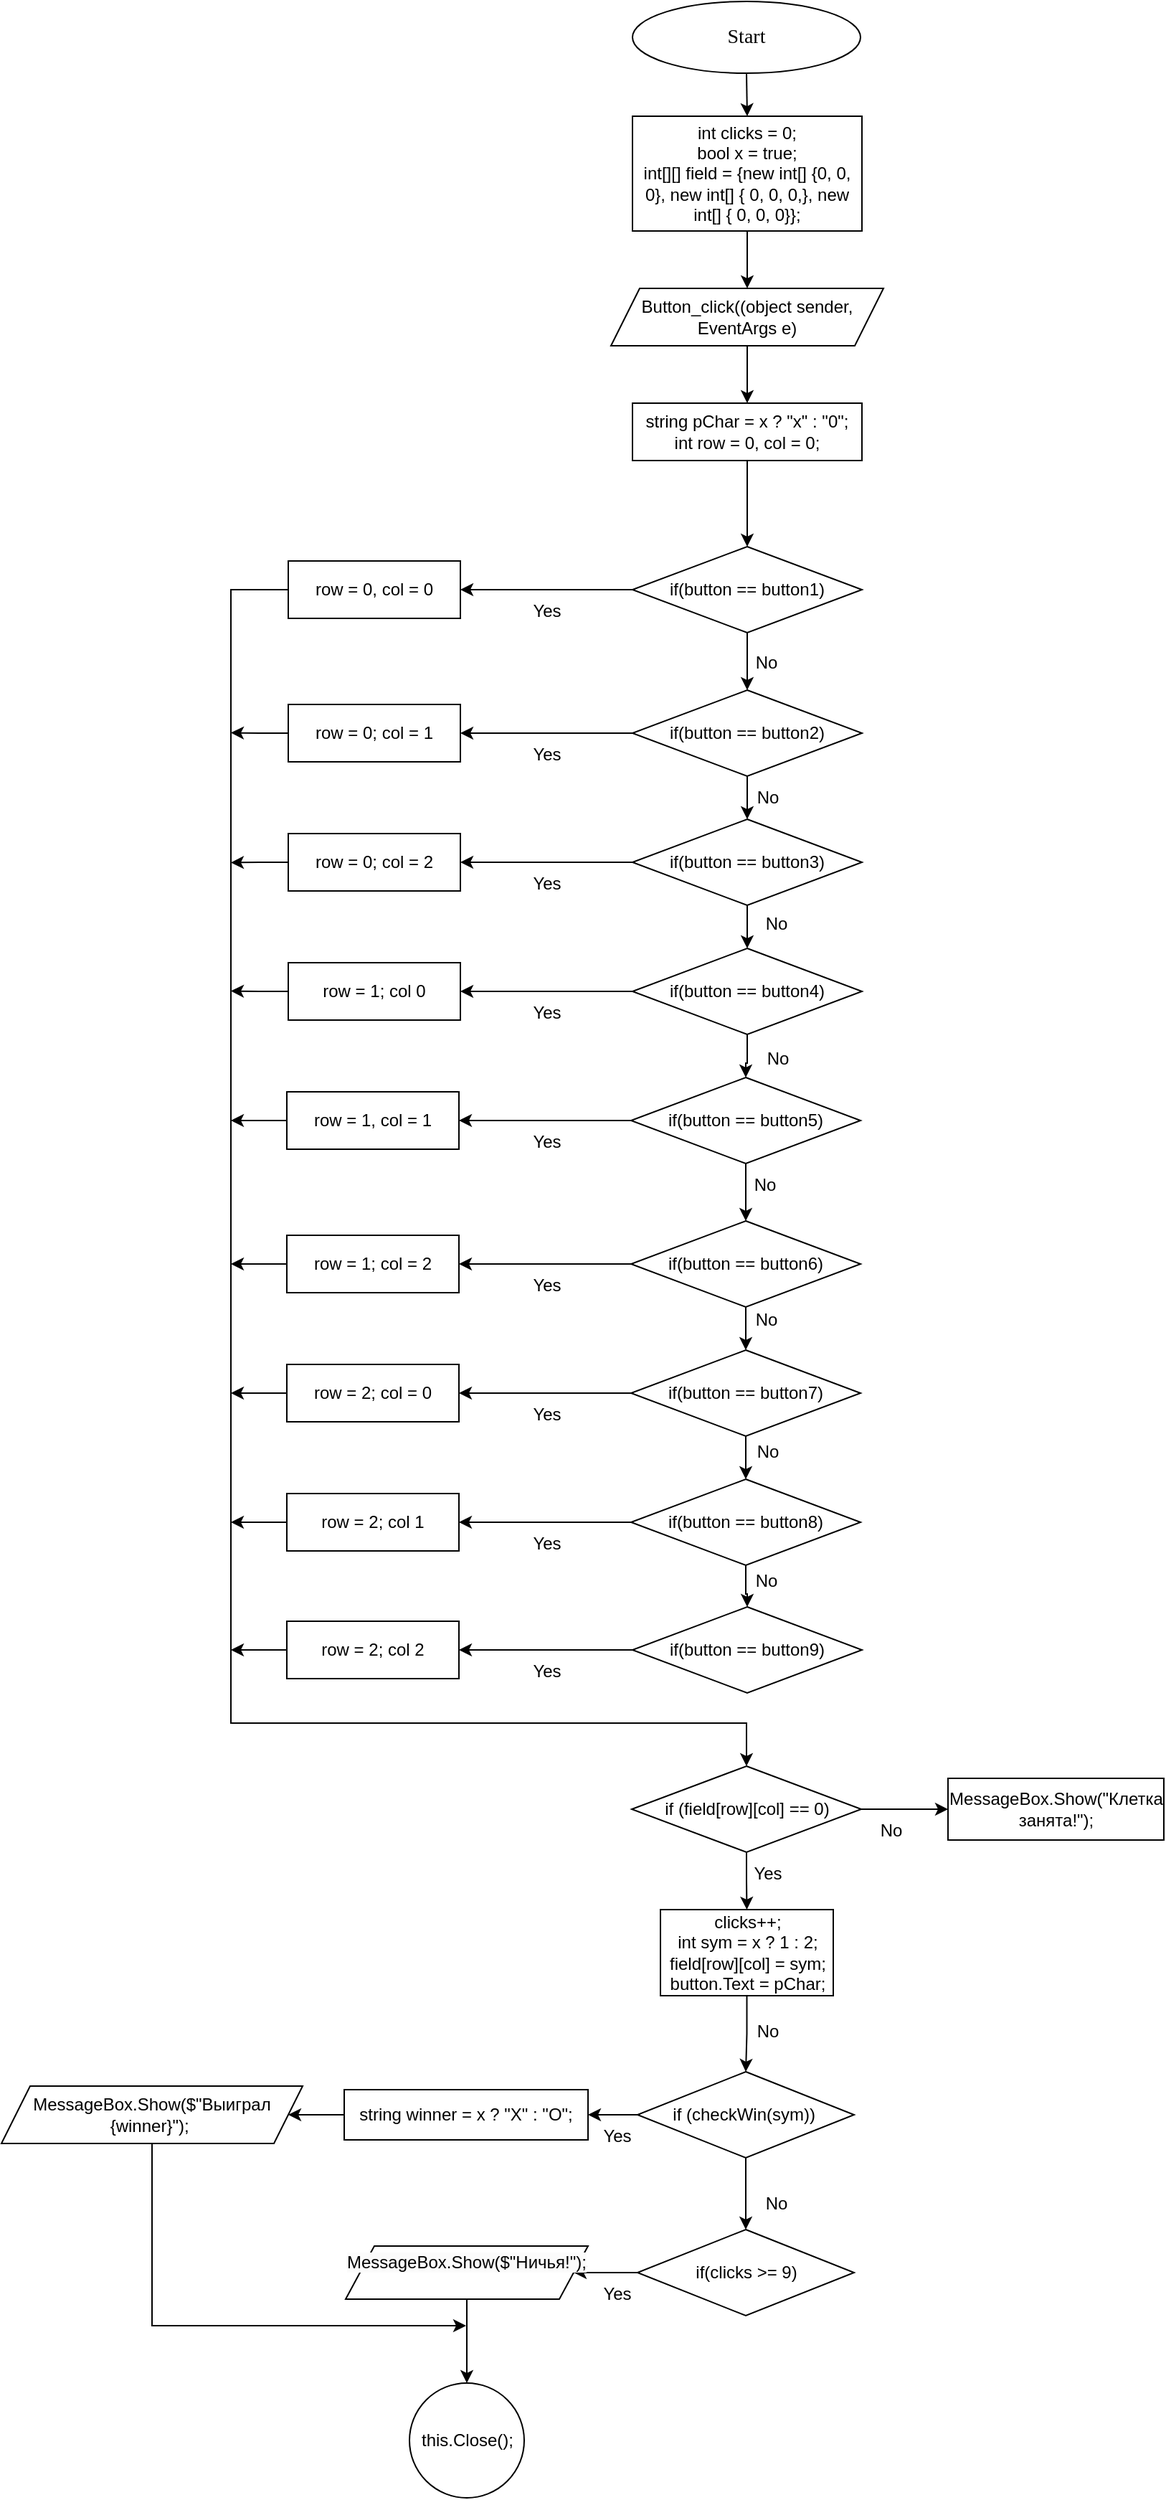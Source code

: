 <mxfile version="24.6.0" type="device" pages="2">
  <diagram name="Страница — 1" id="_RDCov5rEH1-LwprY0tL">
    <mxGraphModel dx="3695" dy="1492" grid="1" gridSize="10" guides="1" tooltips="1" connect="1" arrows="1" fold="1" page="1" pageScale="1" pageWidth="827" pageHeight="1169" math="0" shadow="0">
      <root>
        <mxCell id="0" />
        <mxCell id="1" parent="0" />
        <mxCell id="oMAM18-uDW2F7DXBEvVu-2" value="&lt;font face=&quot;Verdana&quot; style=&quot;font-size: 14px;&quot;&gt;Start&lt;/font&gt;" style="ellipse;whiteSpace=wrap;html=1;" vertex="1" parent="1">
          <mxGeometry x="20" y="180" width="159" height="50" as="geometry" />
        </mxCell>
        <mxCell id="oMAM18-uDW2F7DXBEvVu-10" value="" style="endArrow=classic;html=1;rounded=0;exitX=0.5;exitY=1;exitDx=0;exitDy=0;" edge="1" parent="1" source="oMAM18-uDW2F7DXBEvVu-2">
          <mxGeometry width="50" height="50" relative="1" as="geometry">
            <mxPoint x="90" y="460" as="sourcePoint" />
            <mxPoint x="100" y="260" as="targetPoint" />
          </mxGeometry>
        </mxCell>
        <mxCell id="oMAM18-uDW2F7DXBEvVu-13" value="" style="edgeStyle=orthogonalEdgeStyle;rounded=0;orthogonalLoop=1;jettySize=auto;html=1;" edge="1" parent="1" source="oMAM18-uDW2F7DXBEvVu-11" target="oMAM18-uDW2F7DXBEvVu-12">
          <mxGeometry relative="1" as="geometry" />
        </mxCell>
        <mxCell id="oMAM18-uDW2F7DXBEvVu-11" value="int clicks = 0;&lt;div&gt;bool x = true;&lt;/div&gt;&lt;div&gt;int[][] field = {new int[] {0, 0, 0}, new int[] { 0, 0, 0,}, new int[] { 0, 0, 0}};&lt;/div&gt;" style="rounded=0;whiteSpace=wrap;html=1;" vertex="1" parent="1">
          <mxGeometry x="20" y="260" width="160" height="80" as="geometry" />
        </mxCell>
        <mxCell id="oMAM18-uDW2F7DXBEvVu-21" value="" style="edgeStyle=orthogonalEdgeStyle;rounded=0;orthogonalLoop=1;jettySize=auto;html=1;" edge="1" parent="1" source="oMAM18-uDW2F7DXBEvVu-12" target="oMAM18-uDW2F7DXBEvVu-20">
          <mxGeometry relative="1" as="geometry" />
        </mxCell>
        <mxCell id="oMAM18-uDW2F7DXBEvVu-12" value="Button_click((object sender, EventArgs e)" style="shape=parallelogram;perimeter=parallelogramPerimeter;whiteSpace=wrap;html=1;fixedSize=1;rounded=0;" vertex="1" parent="1">
          <mxGeometry x="5" y="380" width="190" height="40" as="geometry" />
        </mxCell>
        <mxCell id="oMAM18-uDW2F7DXBEvVu-17" value="" style="edgeStyle=orthogonalEdgeStyle;rounded=0;orthogonalLoop=1;jettySize=auto;html=1;" edge="1" parent="1" source="oMAM18-uDW2F7DXBEvVu-14" target="oMAM18-uDW2F7DXBEvVu-16">
          <mxGeometry relative="1" as="geometry" />
        </mxCell>
        <mxCell id="oMAM18-uDW2F7DXBEvVu-24" value="" style="edgeStyle=orthogonalEdgeStyle;rounded=0;orthogonalLoop=1;jettySize=auto;html=1;" edge="1" parent="1" source="oMAM18-uDW2F7DXBEvVu-14" target="oMAM18-uDW2F7DXBEvVu-23">
          <mxGeometry relative="1" as="geometry" />
        </mxCell>
        <mxCell id="oMAM18-uDW2F7DXBEvVu-14" value="if(button == button1)" style="rhombus;whiteSpace=wrap;html=1;rounded=0;" vertex="1" parent="1">
          <mxGeometry x="20" y="560" width="160" height="60" as="geometry" />
        </mxCell>
        <mxCell id="oMAM18-uDW2F7DXBEvVu-16" value="row = 0, col = 0" style="whiteSpace=wrap;html=1;rounded=0;" vertex="1" parent="1">
          <mxGeometry x="-220" y="570" width="120" height="40" as="geometry" />
        </mxCell>
        <mxCell id="oMAM18-uDW2F7DXBEvVu-22" value="" style="edgeStyle=orthogonalEdgeStyle;rounded=0;orthogonalLoop=1;jettySize=auto;html=1;" edge="1" parent="1" source="oMAM18-uDW2F7DXBEvVu-20" target="oMAM18-uDW2F7DXBEvVu-14">
          <mxGeometry relative="1" as="geometry" />
        </mxCell>
        <mxCell id="oMAM18-uDW2F7DXBEvVu-20" value="string pChar = x ? &quot;x&quot; : &quot;0&quot;;&lt;div&gt;int row = 0, col = 0;&lt;/div&gt;" style="whiteSpace=wrap;html=1;rounded=0;" vertex="1" parent="1">
          <mxGeometry x="20" y="460" width="160" height="40" as="geometry" />
        </mxCell>
        <mxCell id="oMAM18-uDW2F7DXBEvVu-26" value="" style="edgeStyle=orthogonalEdgeStyle;rounded=0;orthogonalLoop=1;jettySize=auto;html=1;" edge="1" parent="1" source="oMAM18-uDW2F7DXBEvVu-23" target="oMAM18-uDW2F7DXBEvVu-25">
          <mxGeometry relative="1" as="geometry" />
        </mxCell>
        <mxCell id="oMAM18-uDW2F7DXBEvVu-28" value="" style="edgeStyle=orthogonalEdgeStyle;rounded=0;orthogonalLoop=1;jettySize=auto;html=1;" edge="1" parent="1" source="oMAM18-uDW2F7DXBEvVu-23" target="oMAM18-uDW2F7DXBEvVu-27">
          <mxGeometry relative="1" as="geometry" />
        </mxCell>
        <mxCell id="oMAM18-uDW2F7DXBEvVu-23" value="if(button == button2)" style="rhombus;whiteSpace=wrap;html=1;rounded=0;" vertex="1" parent="1">
          <mxGeometry x="20" y="660" width="160" height="60" as="geometry" />
        </mxCell>
        <mxCell id="oMAM18-uDW2F7DXBEvVu-107" style="edgeStyle=orthogonalEdgeStyle;rounded=0;orthogonalLoop=1;jettySize=auto;html=1;exitX=0;exitY=0.5;exitDx=0;exitDy=0;fontFamily=Helvetica;fontSize=12;fontColor=default;" edge="1" parent="1" source="oMAM18-uDW2F7DXBEvVu-25">
          <mxGeometry relative="1" as="geometry">
            <mxPoint x="-260" y="689.737" as="targetPoint" />
          </mxGeometry>
        </mxCell>
        <mxCell id="oMAM18-uDW2F7DXBEvVu-25" value="row = 0; col = 1" style="whiteSpace=wrap;html=1;rounded=0;" vertex="1" parent="1">
          <mxGeometry x="-220" y="670" width="120" height="40" as="geometry" />
        </mxCell>
        <mxCell id="oMAM18-uDW2F7DXBEvVu-30" value="" style="edgeStyle=orthogonalEdgeStyle;rounded=0;orthogonalLoop=1;jettySize=auto;html=1;" edge="1" parent="1" source="oMAM18-uDW2F7DXBEvVu-27" target="oMAM18-uDW2F7DXBEvVu-29">
          <mxGeometry relative="1" as="geometry" />
        </mxCell>
        <mxCell id="oMAM18-uDW2F7DXBEvVu-32" value="" style="edgeStyle=orthogonalEdgeStyle;rounded=0;orthogonalLoop=1;jettySize=auto;html=1;fontFamily=Helvetica;fontSize=12;fontColor=default;" edge="1" parent="1" source="oMAM18-uDW2F7DXBEvVu-27" target="oMAM18-uDW2F7DXBEvVu-31">
          <mxGeometry relative="1" as="geometry" />
        </mxCell>
        <mxCell id="oMAM18-uDW2F7DXBEvVu-27" value="if(button == button3)" style="rhombus;whiteSpace=wrap;html=1;rounded=0;" vertex="1" parent="1">
          <mxGeometry x="20" y="750" width="160" height="60" as="geometry" />
        </mxCell>
        <mxCell id="oMAM18-uDW2F7DXBEvVu-108" style="edgeStyle=orthogonalEdgeStyle;rounded=0;orthogonalLoop=1;jettySize=auto;html=1;exitX=0;exitY=0.5;exitDx=0;exitDy=0;fontFamily=Helvetica;fontSize=12;fontColor=default;" edge="1" parent="1" source="oMAM18-uDW2F7DXBEvVu-29">
          <mxGeometry relative="1" as="geometry">
            <mxPoint x="-260" y="780.263" as="targetPoint" />
          </mxGeometry>
        </mxCell>
        <mxCell id="oMAM18-uDW2F7DXBEvVu-29" value="row = 0; col = 2" style="whiteSpace=wrap;html=1;rounded=0;" vertex="1" parent="1">
          <mxGeometry x="-220" y="760" width="120" height="40" as="geometry" />
        </mxCell>
        <mxCell id="oMAM18-uDW2F7DXBEvVu-34" value="" style="edgeStyle=orthogonalEdgeStyle;rounded=0;orthogonalLoop=1;jettySize=auto;html=1;fontFamily=Helvetica;fontSize=12;fontColor=default;" edge="1" parent="1" source="oMAM18-uDW2F7DXBEvVu-31" target="oMAM18-uDW2F7DXBEvVu-33">
          <mxGeometry relative="1" as="geometry" />
        </mxCell>
        <mxCell id="oMAM18-uDW2F7DXBEvVu-50" value="" style="edgeStyle=orthogonalEdgeStyle;rounded=0;orthogonalLoop=1;jettySize=auto;html=1;fontFamily=Helvetica;fontSize=12;fontColor=default;" edge="1" parent="1" source="oMAM18-uDW2F7DXBEvVu-31" target="oMAM18-uDW2F7DXBEvVu-37">
          <mxGeometry relative="1" as="geometry" />
        </mxCell>
        <mxCell id="oMAM18-uDW2F7DXBEvVu-31" value="if(button == button4)" style="rhombus;whiteSpace=wrap;html=1;rounded=0;" vertex="1" parent="1">
          <mxGeometry x="20" y="840" width="160" height="60" as="geometry" />
        </mxCell>
        <mxCell id="oMAM18-uDW2F7DXBEvVu-109" style="edgeStyle=orthogonalEdgeStyle;rounded=0;orthogonalLoop=1;jettySize=auto;html=1;exitX=0;exitY=0.5;exitDx=0;exitDy=0;fontFamily=Helvetica;fontSize=12;fontColor=default;" edge="1" parent="1" source="oMAM18-uDW2F7DXBEvVu-33">
          <mxGeometry relative="1" as="geometry">
            <mxPoint x="-260" y="869.737" as="targetPoint" />
          </mxGeometry>
        </mxCell>
        <mxCell id="oMAM18-uDW2F7DXBEvVu-33" value="row = 1; col 0" style="whiteSpace=wrap;html=1;rounded=0;" vertex="1" parent="1">
          <mxGeometry x="-220" y="850" width="120" height="40" as="geometry" />
        </mxCell>
        <mxCell id="oMAM18-uDW2F7DXBEvVu-35" value="" style="edgeStyle=orthogonalEdgeStyle;rounded=0;orthogonalLoop=1;jettySize=auto;html=1;" edge="1" parent="1" source="oMAM18-uDW2F7DXBEvVu-37" target="oMAM18-uDW2F7DXBEvVu-38">
          <mxGeometry relative="1" as="geometry" />
        </mxCell>
        <mxCell id="oMAM18-uDW2F7DXBEvVu-36" value="" style="edgeStyle=orthogonalEdgeStyle;rounded=0;orthogonalLoop=1;jettySize=auto;html=1;" edge="1" parent="1" source="oMAM18-uDW2F7DXBEvVu-37" target="oMAM18-uDW2F7DXBEvVu-41">
          <mxGeometry relative="1" as="geometry" />
        </mxCell>
        <mxCell id="oMAM18-uDW2F7DXBEvVu-37" value="if(button == button5)" style="rhombus;whiteSpace=wrap;html=1;rounded=0;" vertex="1" parent="1">
          <mxGeometry x="19" y="930" width="160" height="60" as="geometry" />
        </mxCell>
        <mxCell id="oMAM18-uDW2F7DXBEvVu-110" style="edgeStyle=orthogonalEdgeStyle;rounded=0;orthogonalLoop=1;jettySize=auto;html=1;exitX=0;exitY=0.5;exitDx=0;exitDy=0;fontFamily=Helvetica;fontSize=12;fontColor=default;" edge="1" parent="1" source="oMAM18-uDW2F7DXBEvVu-38">
          <mxGeometry relative="1" as="geometry">
            <mxPoint x="-260" y="960.263" as="targetPoint" />
          </mxGeometry>
        </mxCell>
        <mxCell id="oMAM18-uDW2F7DXBEvVu-38" value="row = 1, col = 1" style="whiteSpace=wrap;html=1;rounded=0;" vertex="1" parent="1">
          <mxGeometry x="-221" y="940" width="120" height="40" as="geometry" />
        </mxCell>
        <mxCell id="oMAM18-uDW2F7DXBEvVu-39" value="" style="edgeStyle=orthogonalEdgeStyle;rounded=0;orthogonalLoop=1;jettySize=auto;html=1;" edge="1" parent="1" source="oMAM18-uDW2F7DXBEvVu-41" target="oMAM18-uDW2F7DXBEvVu-42">
          <mxGeometry relative="1" as="geometry" />
        </mxCell>
        <mxCell id="oMAM18-uDW2F7DXBEvVu-40" value="" style="edgeStyle=orthogonalEdgeStyle;rounded=0;orthogonalLoop=1;jettySize=auto;html=1;" edge="1" parent="1" source="oMAM18-uDW2F7DXBEvVu-41" target="oMAM18-uDW2F7DXBEvVu-45">
          <mxGeometry relative="1" as="geometry" />
        </mxCell>
        <mxCell id="oMAM18-uDW2F7DXBEvVu-41" value="if(button == button6)" style="rhombus;whiteSpace=wrap;html=1;rounded=0;" vertex="1" parent="1">
          <mxGeometry x="19" y="1030" width="160" height="60" as="geometry" />
        </mxCell>
        <mxCell id="oMAM18-uDW2F7DXBEvVu-111" style="edgeStyle=orthogonalEdgeStyle;rounded=0;orthogonalLoop=1;jettySize=auto;html=1;exitX=0;exitY=0.5;exitDx=0;exitDy=0;fontFamily=Helvetica;fontSize=12;fontColor=default;" edge="1" parent="1" source="oMAM18-uDW2F7DXBEvVu-42">
          <mxGeometry relative="1" as="geometry">
            <mxPoint x="-260" y="1060.263" as="targetPoint" />
          </mxGeometry>
        </mxCell>
        <mxCell id="oMAM18-uDW2F7DXBEvVu-42" value="row = 1; col = 2" style="whiteSpace=wrap;html=1;rounded=0;" vertex="1" parent="1">
          <mxGeometry x="-221" y="1040" width="120" height="40" as="geometry" />
        </mxCell>
        <mxCell id="oMAM18-uDW2F7DXBEvVu-43" value="" style="edgeStyle=orthogonalEdgeStyle;rounded=0;orthogonalLoop=1;jettySize=auto;html=1;" edge="1" parent="1" source="oMAM18-uDW2F7DXBEvVu-45" target="oMAM18-uDW2F7DXBEvVu-46">
          <mxGeometry relative="1" as="geometry" />
        </mxCell>
        <mxCell id="oMAM18-uDW2F7DXBEvVu-44" value="" style="edgeStyle=orthogonalEdgeStyle;rounded=0;orthogonalLoop=1;jettySize=auto;html=1;fontFamily=Helvetica;fontSize=12;fontColor=default;" edge="1" parent="1" source="oMAM18-uDW2F7DXBEvVu-45" target="oMAM18-uDW2F7DXBEvVu-48">
          <mxGeometry relative="1" as="geometry" />
        </mxCell>
        <mxCell id="oMAM18-uDW2F7DXBEvVu-45" value="if(button == button7)" style="rhombus;whiteSpace=wrap;html=1;rounded=0;" vertex="1" parent="1">
          <mxGeometry x="19" y="1120" width="160" height="60" as="geometry" />
        </mxCell>
        <mxCell id="oMAM18-uDW2F7DXBEvVu-112" style="edgeStyle=orthogonalEdgeStyle;rounded=0;orthogonalLoop=1;jettySize=auto;html=1;exitX=0;exitY=0.5;exitDx=0;exitDy=0;fontFamily=Helvetica;fontSize=12;fontColor=default;" edge="1" parent="1" source="oMAM18-uDW2F7DXBEvVu-46">
          <mxGeometry relative="1" as="geometry">
            <mxPoint x="-260" y="1149.737" as="targetPoint" />
          </mxGeometry>
        </mxCell>
        <mxCell id="oMAM18-uDW2F7DXBEvVu-46" value="row = 2; col = 0" style="whiteSpace=wrap;html=1;rounded=0;" vertex="1" parent="1">
          <mxGeometry x="-221" y="1130" width="120" height="40" as="geometry" />
        </mxCell>
        <mxCell id="oMAM18-uDW2F7DXBEvVu-47" value="" style="edgeStyle=orthogonalEdgeStyle;rounded=0;orthogonalLoop=1;jettySize=auto;html=1;fontFamily=Helvetica;fontSize=12;fontColor=default;" edge="1" parent="1" source="oMAM18-uDW2F7DXBEvVu-48" target="oMAM18-uDW2F7DXBEvVu-49">
          <mxGeometry relative="1" as="geometry" />
        </mxCell>
        <mxCell id="oMAM18-uDW2F7DXBEvVu-54" value="" style="edgeStyle=orthogonalEdgeStyle;rounded=0;orthogonalLoop=1;jettySize=auto;html=1;fontFamily=Helvetica;fontSize=12;fontColor=default;" edge="1" parent="1" source="oMAM18-uDW2F7DXBEvVu-48" target="oMAM18-uDW2F7DXBEvVu-52">
          <mxGeometry relative="1" as="geometry" />
        </mxCell>
        <mxCell id="oMAM18-uDW2F7DXBEvVu-48" value="if(button == button8)" style="rhombus;whiteSpace=wrap;html=1;rounded=0;" vertex="1" parent="1">
          <mxGeometry x="19" y="1210" width="160" height="60" as="geometry" />
        </mxCell>
        <mxCell id="oMAM18-uDW2F7DXBEvVu-113" style="edgeStyle=orthogonalEdgeStyle;rounded=0;orthogonalLoop=1;jettySize=auto;html=1;exitX=0;exitY=0.5;exitDx=0;exitDy=0;fontFamily=Helvetica;fontSize=12;fontColor=default;" edge="1" parent="1" source="oMAM18-uDW2F7DXBEvVu-49">
          <mxGeometry relative="1" as="geometry">
            <mxPoint x="-260" y="1240.263" as="targetPoint" />
          </mxGeometry>
        </mxCell>
        <mxCell id="oMAM18-uDW2F7DXBEvVu-49" value="row = 2; col 1" style="whiteSpace=wrap;html=1;rounded=0;" vertex="1" parent="1">
          <mxGeometry x="-221" y="1220" width="120" height="40" as="geometry" />
        </mxCell>
        <mxCell id="oMAM18-uDW2F7DXBEvVu-51" value="" style="edgeStyle=orthogonalEdgeStyle;rounded=0;orthogonalLoop=1;jettySize=auto;html=1;fontFamily=Helvetica;fontSize=12;fontColor=default;" edge="1" parent="1" source="oMAM18-uDW2F7DXBEvVu-52" target="oMAM18-uDW2F7DXBEvVu-53">
          <mxGeometry relative="1" as="geometry" />
        </mxCell>
        <mxCell id="oMAM18-uDW2F7DXBEvVu-52" value="if(button == button9)" style="rhombus;whiteSpace=wrap;html=1;rounded=0;" vertex="1" parent="1">
          <mxGeometry x="20" y="1299" width="160" height="60" as="geometry" />
        </mxCell>
        <mxCell id="oMAM18-uDW2F7DXBEvVu-114" style="edgeStyle=orthogonalEdgeStyle;rounded=0;orthogonalLoop=1;jettySize=auto;html=1;exitX=0;exitY=0.5;exitDx=0;exitDy=0;fontFamily=Helvetica;fontSize=12;fontColor=default;" edge="1" parent="1" source="oMAM18-uDW2F7DXBEvVu-53">
          <mxGeometry relative="1" as="geometry">
            <mxPoint x="-260" y="1328.684" as="targetPoint" />
          </mxGeometry>
        </mxCell>
        <mxCell id="oMAM18-uDW2F7DXBEvVu-53" value="row = 2; col 2" style="whiteSpace=wrap;html=1;rounded=0;" vertex="1" parent="1">
          <mxGeometry x="-221" y="1309" width="120" height="40" as="geometry" />
        </mxCell>
        <mxCell id="oMAM18-uDW2F7DXBEvVu-55" value="Yes" style="text;html=1;align=center;verticalAlign=middle;resizable=0;points=[];autosize=1;strokeColor=none;fillColor=none;fontFamily=Helvetica;fontSize=12;fontColor=default;" vertex="1" parent="1">
          <mxGeometry x="-60" y="590" width="40" height="30" as="geometry" />
        </mxCell>
        <mxCell id="oMAM18-uDW2F7DXBEvVu-56" value="Yes" style="text;html=1;align=center;verticalAlign=middle;resizable=0;points=[];autosize=1;strokeColor=none;fillColor=none;fontFamily=Helvetica;fontSize=12;fontColor=default;" vertex="1" parent="1">
          <mxGeometry x="-60" y="690" width="40" height="30" as="geometry" />
        </mxCell>
        <mxCell id="oMAM18-uDW2F7DXBEvVu-57" value="Yes" style="text;html=1;align=center;verticalAlign=middle;resizable=0;points=[];autosize=1;strokeColor=none;fillColor=none;fontFamily=Helvetica;fontSize=12;fontColor=default;" vertex="1" parent="1">
          <mxGeometry x="-60" y="780" width="40" height="30" as="geometry" />
        </mxCell>
        <mxCell id="oMAM18-uDW2F7DXBEvVu-58" value="Yes" style="text;html=1;align=center;verticalAlign=middle;resizable=0;points=[];autosize=1;strokeColor=none;fillColor=none;fontFamily=Helvetica;fontSize=12;fontColor=default;" vertex="1" parent="1">
          <mxGeometry x="-60" y="870" width="40" height="30" as="geometry" />
        </mxCell>
        <mxCell id="oMAM18-uDW2F7DXBEvVu-59" value="Yes" style="text;html=1;align=center;verticalAlign=middle;resizable=0;points=[];autosize=1;strokeColor=none;fillColor=none;fontFamily=Helvetica;fontSize=12;fontColor=default;" vertex="1" parent="1">
          <mxGeometry x="-60" y="960" width="40" height="30" as="geometry" />
        </mxCell>
        <mxCell id="oMAM18-uDW2F7DXBEvVu-60" value="Yes" style="text;html=1;align=center;verticalAlign=middle;resizable=0;points=[];autosize=1;strokeColor=none;fillColor=none;fontFamily=Helvetica;fontSize=12;fontColor=default;" vertex="1" parent="1">
          <mxGeometry x="-60" y="1060" width="40" height="30" as="geometry" />
        </mxCell>
        <mxCell id="oMAM18-uDW2F7DXBEvVu-61" value="Yes" style="text;html=1;align=center;verticalAlign=middle;resizable=0;points=[];autosize=1;strokeColor=none;fillColor=none;fontFamily=Helvetica;fontSize=12;fontColor=default;" vertex="1" parent="1">
          <mxGeometry x="-60" y="1150" width="40" height="30" as="geometry" />
        </mxCell>
        <mxCell id="oMAM18-uDW2F7DXBEvVu-62" value="Yes" style="text;html=1;align=center;verticalAlign=middle;resizable=0;points=[];autosize=1;strokeColor=none;fillColor=none;fontFamily=Helvetica;fontSize=12;fontColor=default;" vertex="1" parent="1">
          <mxGeometry x="-60" y="1240" width="40" height="30" as="geometry" />
        </mxCell>
        <mxCell id="oMAM18-uDW2F7DXBEvVu-63" value="Yes" style="text;html=1;align=center;verticalAlign=middle;resizable=0;points=[];autosize=1;strokeColor=none;fillColor=none;fontFamily=Helvetica;fontSize=12;fontColor=default;" vertex="1" parent="1">
          <mxGeometry x="-60" y="1329" width="40" height="30" as="geometry" />
        </mxCell>
        <mxCell id="oMAM18-uDW2F7DXBEvVu-64" value="No" style="text;html=1;align=center;verticalAlign=middle;resizable=0;points=[];autosize=1;strokeColor=none;fillColor=none;fontFamily=Helvetica;fontSize=12;fontColor=default;" vertex="1" parent="1">
          <mxGeometry x="93" y="626" width="40" height="30" as="geometry" />
        </mxCell>
        <mxCell id="oMAM18-uDW2F7DXBEvVu-65" value="No" style="text;html=1;align=center;verticalAlign=middle;resizable=0;points=[];autosize=1;strokeColor=none;fillColor=none;fontFamily=Helvetica;fontSize=12;fontColor=default;" vertex="1" parent="1">
          <mxGeometry x="94" y="720" width="40" height="30" as="geometry" />
        </mxCell>
        <mxCell id="oMAM18-uDW2F7DXBEvVu-66" value="No" style="text;html=1;align=center;verticalAlign=middle;resizable=0;points=[];autosize=1;strokeColor=none;fillColor=none;fontFamily=Helvetica;fontSize=12;fontColor=default;" vertex="1" parent="1">
          <mxGeometry x="100" y="808" width="40" height="30" as="geometry" />
        </mxCell>
        <mxCell id="oMAM18-uDW2F7DXBEvVu-67" value="No" style="text;html=1;align=center;verticalAlign=middle;resizable=0;points=[];autosize=1;strokeColor=none;fillColor=none;fontFamily=Helvetica;fontSize=12;fontColor=default;" vertex="1" parent="1">
          <mxGeometry x="101" y="902" width="40" height="30" as="geometry" />
        </mxCell>
        <mxCell id="oMAM18-uDW2F7DXBEvVu-68" value="No" style="text;html=1;align=center;verticalAlign=middle;resizable=0;points=[];autosize=1;strokeColor=none;fillColor=none;fontFamily=Helvetica;fontSize=12;fontColor=default;" vertex="1" parent="1">
          <mxGeometry x="92" y="990" width="40" height="30" as="geometry" />
        </mxCell>
        <mxCell id="oMAM18-uDW2F7DXBEvVu-69" value="No" style="text;html=1;align=center;verticalAlign=middle;resizable=0;points=[];autosize=1;strokeColor=none;fillColor=none;fontFamily=Helvetica;fontSize=12;fontColor=default;" vertex="1" parent="1">
          <mxGeometry x="93" y="1084" width="40" height="30" as="geometry" />
        </mxCell>
        <mxCell id="oMAM18-uDW2F7DXBEvVu-70" value="No" style="text;html=1;align=center;verticalAlign=middle;resizable=0;points=[];autosize=1;strokeColor=none;fillColor=none;fontFamily=Helvetica;fontSize=12;fontColor=default;" vertex="1" parent="1">
          <mxGeometry x="94" y="1176" width="40" height="30" as="geometry" />
        </mxCell>
        <mxCell id="oMAM18-uDW2F7DXBEvVu-71" value="No" style="text;html=1;align=center;verticalAlign=middle;resizable=0;points=[];autosize=1;strokeColor=none;fillColor=none;fontFamily=Helvetica;fontSize=12;fontColor=default;" vertex="1" parent="1">
          <mxGeometry x="93" y="1266" width="40" height="30" as="geometry" />
        </mxCell>
        <mxCell id="oMAM18-uDW2F7DXBEvVu-78" value="" style="edgeStyle=orthogonalEdgeStyle;rounded=0;orthogonalLoop=1;jettySize=auto;html=1;fontFamily=Helvetica;fontSize=12;fontColor=default;" edge="1" parent="1" source="oMAM18-uDW2F7DXBEvVu-76" target="oMAM18-uDW2F7DXBEvVu-77">
          <mxGeometry relative="1" as="geometry" />
        </mxCell>
        <mxCell id="oMAM18-uDW2F7DXBEvVu-103" value="" style="edgeStyle=orthogonalEdgeStyle;rounded=0;orthogonalLoop=1;jettySize=auto;html=1;fontFamily=Helvetica;fontSize=12;fontColor=default;" edge="1" parent="1" source="oMAM18-uDW2F7DXBEvVu-76" target="oMAM18-uDW2F7DXBEvVu-102">
          <mxGeometry relative="1" as="geometry" />
        </mxCell>
        <mxCell id="oMAM18-uDW2F7DXBEvVu-76" value="if (field[row][col] == 0)" style="rhombus;whiteSpace=wrap;html=1;rounded=0;" vertex="1" parent="1">
          <mxGeometry x="19.5" y="1410" width="160" height="60" as="geometry" />
        </mxCell>
        <mxCell id="oMAM18-uDW2F7DXBEvVu-80" value="" style="edgeStyle=orthogonalEdgeStyle;rounded=0;orthogonalLoop=1;jettySize=auto;html=1;fontFamily=Helvetica;fontSize=12;fontColor=default;" edge="1" parent="1" source="oMAM18-uDW2F7DXBEvVu-77" target="oMAM18-uDW2F7DXBEvVu-79">
          <mxGeometry relative="1" as="geometry" />
        </mxCell>
        <mxCell id="oMAM18-uDW2F7DXBEvVu-77" value="clicks++;&lt;div&gt;int sym = x ? 1 : 2;&lt;/div&gt;&lt;div&gt;field[row][col] = sym;&lt;br&gt;&lt;/div&gt;&lt;div&gt;button.Text = pChar;&lt;br&gt;&lt;/div&gt;" style="whiteSpace=wrap;html=1;rounded=0;" vertex="1" parent="1">
          <mxGeometry x="39.5" y="1510" width="120.5" height="60" as="geometry" />
        </mxCell>
        <mxCell id="oMAM18-uDW2F7DXBEvVu-88" value="" style="edgeStyle=orthogonalEdgeStyle;rounded=0;orthogonalLoop=1;jettySize=auto;html=1;fontFamily=Helvetica;fontSize=12;fontColor=default;" edge="1" parent="1" source="oMAM18-uDW2F7DXBEvVu-79" target="oMAM18-uDW2F7DXBEvVu-87">
          <mxGeometry relative="1" as="geometry" />
        </mxCell>
        <mxCell id="oMAM18-uDW2F7DXBEvVu-92" value="" style="edgeStyle=orthogonalEdgeStyle;rounded=0;orthogonalLoop=1;jettySize=auto;html=1;fontFamily=Helvetica;fontSize=12;fontColor=default;" edge="1" parent="1" source="oMAM18-uDW2F7DXBEvVu-79" target="oMAM18-uDW2F7DXBEvVu-91">
          <mxGeometry relative="1" as="geometry" />
        </mxCell>
        <mxCell id="oMAM18-uDW2F7DXBEvVu-79" value="if (checkWin(sym))&amp;nbsp;" style="rhombus;whiteSpace=wrap;html=1;rounded=0;" vertex="1" parent="1">
          <mxGeometry x="23.5" y="1623" width="151" height="60" as="geometry" />
        </mxCell>
        <mxCell id="oMAM18-uDW2F7DXBEvVu-130" value="" style="edgeStyle=orthogonalEdgeStyle;rounded=0;orthogonalLoop=1;jettySize=auto;html=1;fontFamily=Helvetica;fontSize=12;fontColor=default;" edge="1" parent="1" source="oMAM18-uDW2F7DXBEvVu-87" target="oMAM18-uDW2F7DXBEvVu-129">
          <mxGeometry relative="1" as="geometry" />
        </mxCell>
        <mxCell id="oMAM18-uDW2F7DXBEvVu-87" value="string winner = x ? &quot;X&quot; : &quot;O&quot;;" style="whiteSpace=wrap;html=1;rounded=0;" vertex="1" parent="1">
          <mxGeometry x="-181" y="1635.5" width="170" height="35" as="geometry" />
        </mxCell>
        <mxCell id="oMAM18-uDW2F7DXBEvVu-127" value="" style="edgeStyle=orthogonalEdgeStyle;rounded=0;orthogonalLoop=1;jettySize=auto;html=1;fontFamily=Helvetica;fontSize=12;fontColor=default;" edge="1" parent="1" source="oMAM18-uDW2F7DXBEvVu-91" target="oMAM18-uDW2F7DXBEvVu-126">
          <mxGeometry relative="1" as="geometry" />
        </mxCell>
        <mxCell id="oMAM18-uDW2F7DXBEvVu-91" value="if(clicks &amp;gt;= 9)" style="rhombus;whiteSpace=wrap;html=1;rounded=0;" vertex="1" parent="1">
          <mxGeometry x="23.5" y="1733" width="151" height="60" as="geometry" />
        </mxCell>
        <mxCell id="oMAM18-uDW2F7DXBEvVu-97" value="Yes" style="text;html=1;align=center;verticalAlign=middle;resizable=0;points=[];autosize=1;strokeColor=none;fillColor=none;fontFamily=Helvetica;fontSize=12;fontColor=default;" vertex="1" parent="1">
          <mxGeometry x="-11" y="1653" width="40" height="30" as="geometry" />
        </mxCell>
        <mxCell id="oMAM18-uDW2F7DXBEvVu-99" value="No" style="text;html=1;align=center;verticalAlign=middle;resizable=0;points=[];autosize=1;strokeColor=none;fillColor=none;fontFamily=Helvetica;fontSize=12;fontColor=default;" vertex="1" parent="1">
          <mxGeometry x="94" y="1580" width="40" height="30" as="geometry" />
        </mxCell>
        <mxCell id="oMAM18-uDW2F7DXBEvVu-100" value="No" style="text;html=1;align=center;verticalAlign=middle;resizable=0;points=[];autosize=1;strokeColor=none;fillColor=none;fontFamily=Helvetica;fontSize=12;fontColor=default;" vertex="1" parent="1">
          <mxGeometry x="100" y="1700" width="40" height="30" as="geometry" />
        </mxCell>
        <mxCell id="oMAM18-uDW2F7DXBEvVu-102" value="MessageBox.Show(&quot;Клетка занята!&quot;);" style="whiteSpace=wrap;html=1;rounded=0;" vertex="1" parent="1">
          <mxGeometry x="240" y="1418.5" width="150.5" height="43" as="geometry" />
        </mxCell>
        <mxCell id="oMAM18-uDW2F7DXBEvVu-104" value="No" style="text;html=1;align=center;verticalAlign=middle;resizable=0;points=[];autosize=1;strokeColor=none;fillColor=none;fontFamily=Helvetica;fontSize=12;fontColor=default;" vertex="1" parent="1">
          <mxGeometry x="180" y="1440" width="40" height="30" as="geometry" />
        </mxCell>
        <mxCell id="oMAM18-uDW2F7DXBEvVu-105" value="Yes" style="text;html=1;align=center;verticalAlign=middle;resizable=0;points=[];autosize=1;strokeColor=none;fillColor=none;fontFamily=Helvetica;fontSize=12;fontColor=default;" vertex="1" parent="1">
          <mxGeometry x="94" y="1470" width="40" height="30" as="geometry" />
        </mxCell>
        <mxCell id="oMAM18-uDW2F7DXBEvVu-106" value="" style="endArrow=classic;html=1;rounded=0;fontFamily=Helvetica;fontSize=12;fontColor=default;exitX=0;exitY=0.5;exitDx=0;exitDy=0;entryX=0.5;entryY=0;entryDx=0;entryDy=0;edgeStyle=orthogonalEdgeStyle;" edge="1" parent="1" source="oMAM18-uDW2F7DXBEvVu-16" target="oMAM18-uDW2F7DXBEvVu-76">
          <mxGeometry width="50" height="50" relative="1" as="geometry">
            <mxPoint x="100" y="950" as="sourcePoint" />
            <mxPoint x="150" y="900" as="targetPoint" />
            <Array as="points">
              <mxPoint x="-260" y="590" />
              <mxPoint x="-260" y="1380" />
              <mxPoint x="100" y="1380" />
            </Array>
          </mxGeometry>
        </mxCell>
        <mxCell id="oMAM18-uDW2F7DXBEvVu-132" value="" style="edgeStyle=orthogonalEdgeStyle;rounded=0;orthogonalLoop=1;jettySize=auto;html=1;fontFamily=Helvetica;fontSize=12;fontColor=default;" edge="1" parent="1" source="oMAM18-uDW2F7DXBEvVu-126" target="oMAM18-uDW2F7DXBEvVu-131">
          <mxGeometry relative="1" as="geometry" />
        </mxCell>
        <mxCell id="oMAM18-uDW2F7DXBEvVu-126" value="&#xa;&lt;span style=&quot;color: rgb(0, 0, 0); font-family: Helvetica; font-size: 12px; font-style: normal; font-variant-ligatures: normal; font-variant-caps: normal; font-weight: 400; letter-spacing: normal; orphans: 2; text-align: center; text-indent: 0px; text-transform: none; widows: 2; word-spacing: 0px; -webkit-text-stroke-width: 0px; white-space: normal; background-color: rgb(251, 251, 251); text-decoration-thickness: initial; text-decoration-style: initial; text-decoration-color: initial; display: inline !important; float: none;&quot;&gt;MessageBox.Show($&quot;Ничья!&quot;);&lt;/span&gt;&#xa;&#xa;" style="shape=parallelogram;perimeter=parallelogramPerimeter;whiteSpace=wrap;html=1;fixedSize=1;rounded=0;" vertex="1" parent="1">
          <mxGeometry x="-180" y="1744.5" width="169" height="37" as="geometry" />
        </mxCell>
        <mxCell id="oMAM18-uDW2F7DXBEvVu-128" value="Yes" style="text;html=1;align=center;verticalAlign=middle;resizable=0;points=[];autosize=1;strokeColor=none;fillColor=none;fontFamily=Helvetica;fontSize=12;fontColor=default;" vertex="1" parent="1">
          <mxGeometry x="-11" y="1763" width="40" height="30" as="geometry" />
        </mxCell>
        <mxCell id="oMAM18-uDW2F7DXBEvVu-133" style="edgeStyle=orthogonalEdgeStyle;rounded=0;orthogonalLoop=1;jettySize=auto;html=1;fontFamily=Helvetica;fontSize=12;fontColor=default;exitX=0.5;exitY=1;exitDx=0;exitDy=0;" edge="1" parent="1" source="oMAM18-uDW2F7DXBEvVu-129">
          <mxGeometry relative="1" as="geometry">
            <mxPoint x="-96" y="1800" as="targetPoint" />
            <mxPoint x="-216" y="1653" as="sourcePoint" />
            <Array as="points">
              <mxPoint x="-315" y="1800" />
              <mxPoint x="-96" y="1800" />
            </Array>
          </mxGeometry>
        </mxCell>
        <mxCell id="oMAM18-uDW2F7DXBEvVu-129" value="MessageBox.Show($&quot;Выиграл {winner}&quot;);&amp;nbsp;" style="shape=parallelogram;perimeter=parallelogramPerimeter;whiteSpace=wrap;html=1;fixedSize=1;rounded=0;" vertex="1" parent="1">
          <mxGeometry x="-420" y="1633" width="210" height="40" as="geometry" />
        </mxCell>
        <mxCell id="oMAM18-uDW2F7DXBEvVu-131" value="this.Close();" style="ellipse;whiteSpace=wrap;html=1;rounded=0;" vertex="1" parent="1">
          <mxGeometry x="-135.5" y="1840" width="80" height="80" as="geometry" />
        </mxCell>
      </root>
    </mxGraphModel>
  </diagram>
  <diagram id="k2EZCYLs3qYBtWgEEwuE" name="Страница — 2">
    <mxGraphModel dx="607" dy="746" grid="1" gridSize="10" guides="1" tooltips="1" connect="1" arrows="1" fold="1" page="1" pageScale="1" pageWidth="827" pageHeight="1169" math="0" shadow="0">
      <root>
        <mxCell id="0" />
        <mxCell id="1" parent="0" />
        <mxCell id="GoijU_Euz5h9IiAxHwSW-1" value="" style="edgeStyle=orthogonalEdgeStyle;rounded=0;orthogonalLoop=1;jettySize=auto;html=1;fontFamily=Helvetica;fontSize=12;fontColor=default;" edge="1" parent="1" source="GoijU_Euz5h9IiAxHwSW-2" target="GoijU_Euz5h9IiAxHwSW-6">
          <mxGeometry relative="1" as="geometry" />
        </mxCell>
        <mxCell id="GoijU_Euz5h9IiAxHwSW-2" value="&lt;font face=&quot;Verdana&quot; style=&quot;font-size: 14px;&quot;&gt;Start&lt;/font&gt;" style="ellipse;whiteSpace=wrap;html=1;" vertex="1" parent="1">
          <mxGeometry x="1175.5" y="120" width="159" height="50" as="geometry" />
        </mxCell>
        <mxCell id="2CUTthd-13iK2hNroLW5-2" value="" style="edgeStyle=orthogonalEdgeStyle;rounded=0;orthogonalLoop=1;jettySize=auto;html=1;fontFamily=Helvetica;fontSize=12;fontColor=default;" edge="1" parent="1" source="GoijU_Euz5h9IiAxHwSW-4" target="2CUTthd-13iK2hNroLW5-1">
          <mxGeometry relative="1" as="geometry" />
        </mxCell>
        <mxCell id="GoijU_Euz5h9IiAxHwSW-4" value="&lt;div&gt;int[] r1 = field[0];&lt;/div&gt;&lt;div&gt;int[] r2 = field[1];&lt;/div&gt;&lt;div&gt;int[] r3 = field[2];&lt;/div&gt;" style="whiteSpace=wrap;html=1;rounded=0;strokeColor=default;align=center;verticalAlign=middle;fontFamily=Helvetica;fontSize=12;fontColor=default;fillColor=default;" vertex="1" parent="1">
          <mxGeometry x="1195" y="270" width="120" height="50" as="geometry" />
        </mxCell>
        <mxCell id="GoijU_Euz5h9IiAxHwSW-5" value="" style="edgeStyle=orthogonalEdgeStyle;rounded=0;orthogonalLoop=1;jettySize=auto;html=1;fontFamily=Helvetica;fontSize=12;fontColor=default;" edge="1" parent="1" source="GoijU_Euz5h9IiAxHwSW-6" target="GoijU_Euz5h9IiAxHwSW-4">
          <mxGeometry relative="1" as="geometry" />
        </mxCell>
        <mxCell id="GoijU_Euz5h9IiAxHwSW-6" value="bool checkWin(int sym)" style="shape=parallelogram;perimeter=parallelogramPerimeter;whiteSpace=wrap;html=1;fixedSize=1;" vertex="1" parent="1">
          <mxGeometry x="1180.25" y="200" width="149.5" height="35" as="geometry" />
        </mxCell>
        <mxCell id="2CUTthd-13iK2hNroLW5-4" value="" style="edgeStyle=orthogonalEdgeStyle;rounded=0;orthogonalLoop=1;jettySize=auto;html=1;fontFamily=Helvetica;fontSize=12;fontColor=default;" edge="1" parent="1" source="2CUTthd-13iK2hNroLW5-1" target="2CUTthd-13iK2hNroLW5-3">
          <mxGeometry relative="1" as="geometry" />
        </mxCell>
        <mxCell id="2CUTthd-13iK2hNroLW5-1" value="return&amp;nbsp;&lt;span style=&quot;background-color: initial;&quot;&gt;(r1[0] == sym &amp;amp; r1[1] == sym &amp;amp; r1[2] == sym) ||&lt;/span&gt;&lt;div&gt;&amp;nbsp; &amp;nbsp; &amp;nbsp; &amp;nbsp; &amp;nbsp; &amp;nbsp; (r2[0] == sym &amp;amp; r2[1] == sym &amp;amp; r2[2] == sym) ||&lt;/div&gt;&lt;div&gt;&amp;nbsp; &amp;nbsp; &amp;nbsp; &amp;nbsp; &amp;nbsp; &amp;nbsp; (r3[0] == sym &amp;amp; r3[1] == sym &amp;amp; r3[2] == sym) ||&lt;/div&gt;&lt;div&gt;&amp;nbsp; &amp;nbsp; &amp;nbsp; &amp;nbsp; &amp;nbsp; &amp;nbsp; (r1[0] == sym &amp;amp; r2[0] == sym &amp;amp; r3[0] == sym) ||&lt;/div&gt;&lt;div&gt;&amp;nbsp; &amp;nbsp; &amp;nbsp; &amp;nbsp; &amp;nbsp; &amp;nbsp; (r1[1] == sym &amp;amp; r2[1] == sym &amp;amp; r3[1] == sym) ||&lt;/div&gt;&lt;div&gt;&amp;nbsp; &amp;nbsp; &amp;nbsp; &amp;nbsp; &amp;nbsp; &amp;nbsp; (r1[2] == sym &amp;amp; r2[2] == sym &amp;amp; r3[2] == sym) ||&lt;/div&gt;&lt;div&gt;&amp;nbsp; &amp;nbsp; &amp;nbsp; &amp;nbsp; &amp;nbsp; &amp;nbsp; (r1[0] == sym &amp;amp; r2[1] == sym &amp;amp; r3[2] == sym) ||&lt;/div&gt;&lt;div&gt;&amp;nbsp; &amp;nbsp; &amp;nbsp; &amp;nbsp; &amp;nbsp; &amp;nbsp; (r1[2] == sym &amp;amp; r2[1] == sym &amp;amp; r3[0] == sym);&lt;/div&gt;" style="shape=parallelogram;perimeter=parallelogramPerimeter;whiteSpace=wrap;html=1;fixedSize=1;rounded=0;" vertex="1" parent="1">
          <mxGeometry x="1082.5" y="360" width="345" height="125" as="geometry" />
        </mxCell>
        <mxCell id="2CUTthd-13iK2hNroLW5-3" value="End" style="ellipse;whiteSpace=wrap;html=1;rounded=0;" vertex="1" parent="1">
          <mxGeometry x="1178.75" y="535" width="152.5" height="50" as="geometry" />
        </mxCell>
      </root>
    </mxGraphModel>
  </diagram>
</mxfile>
